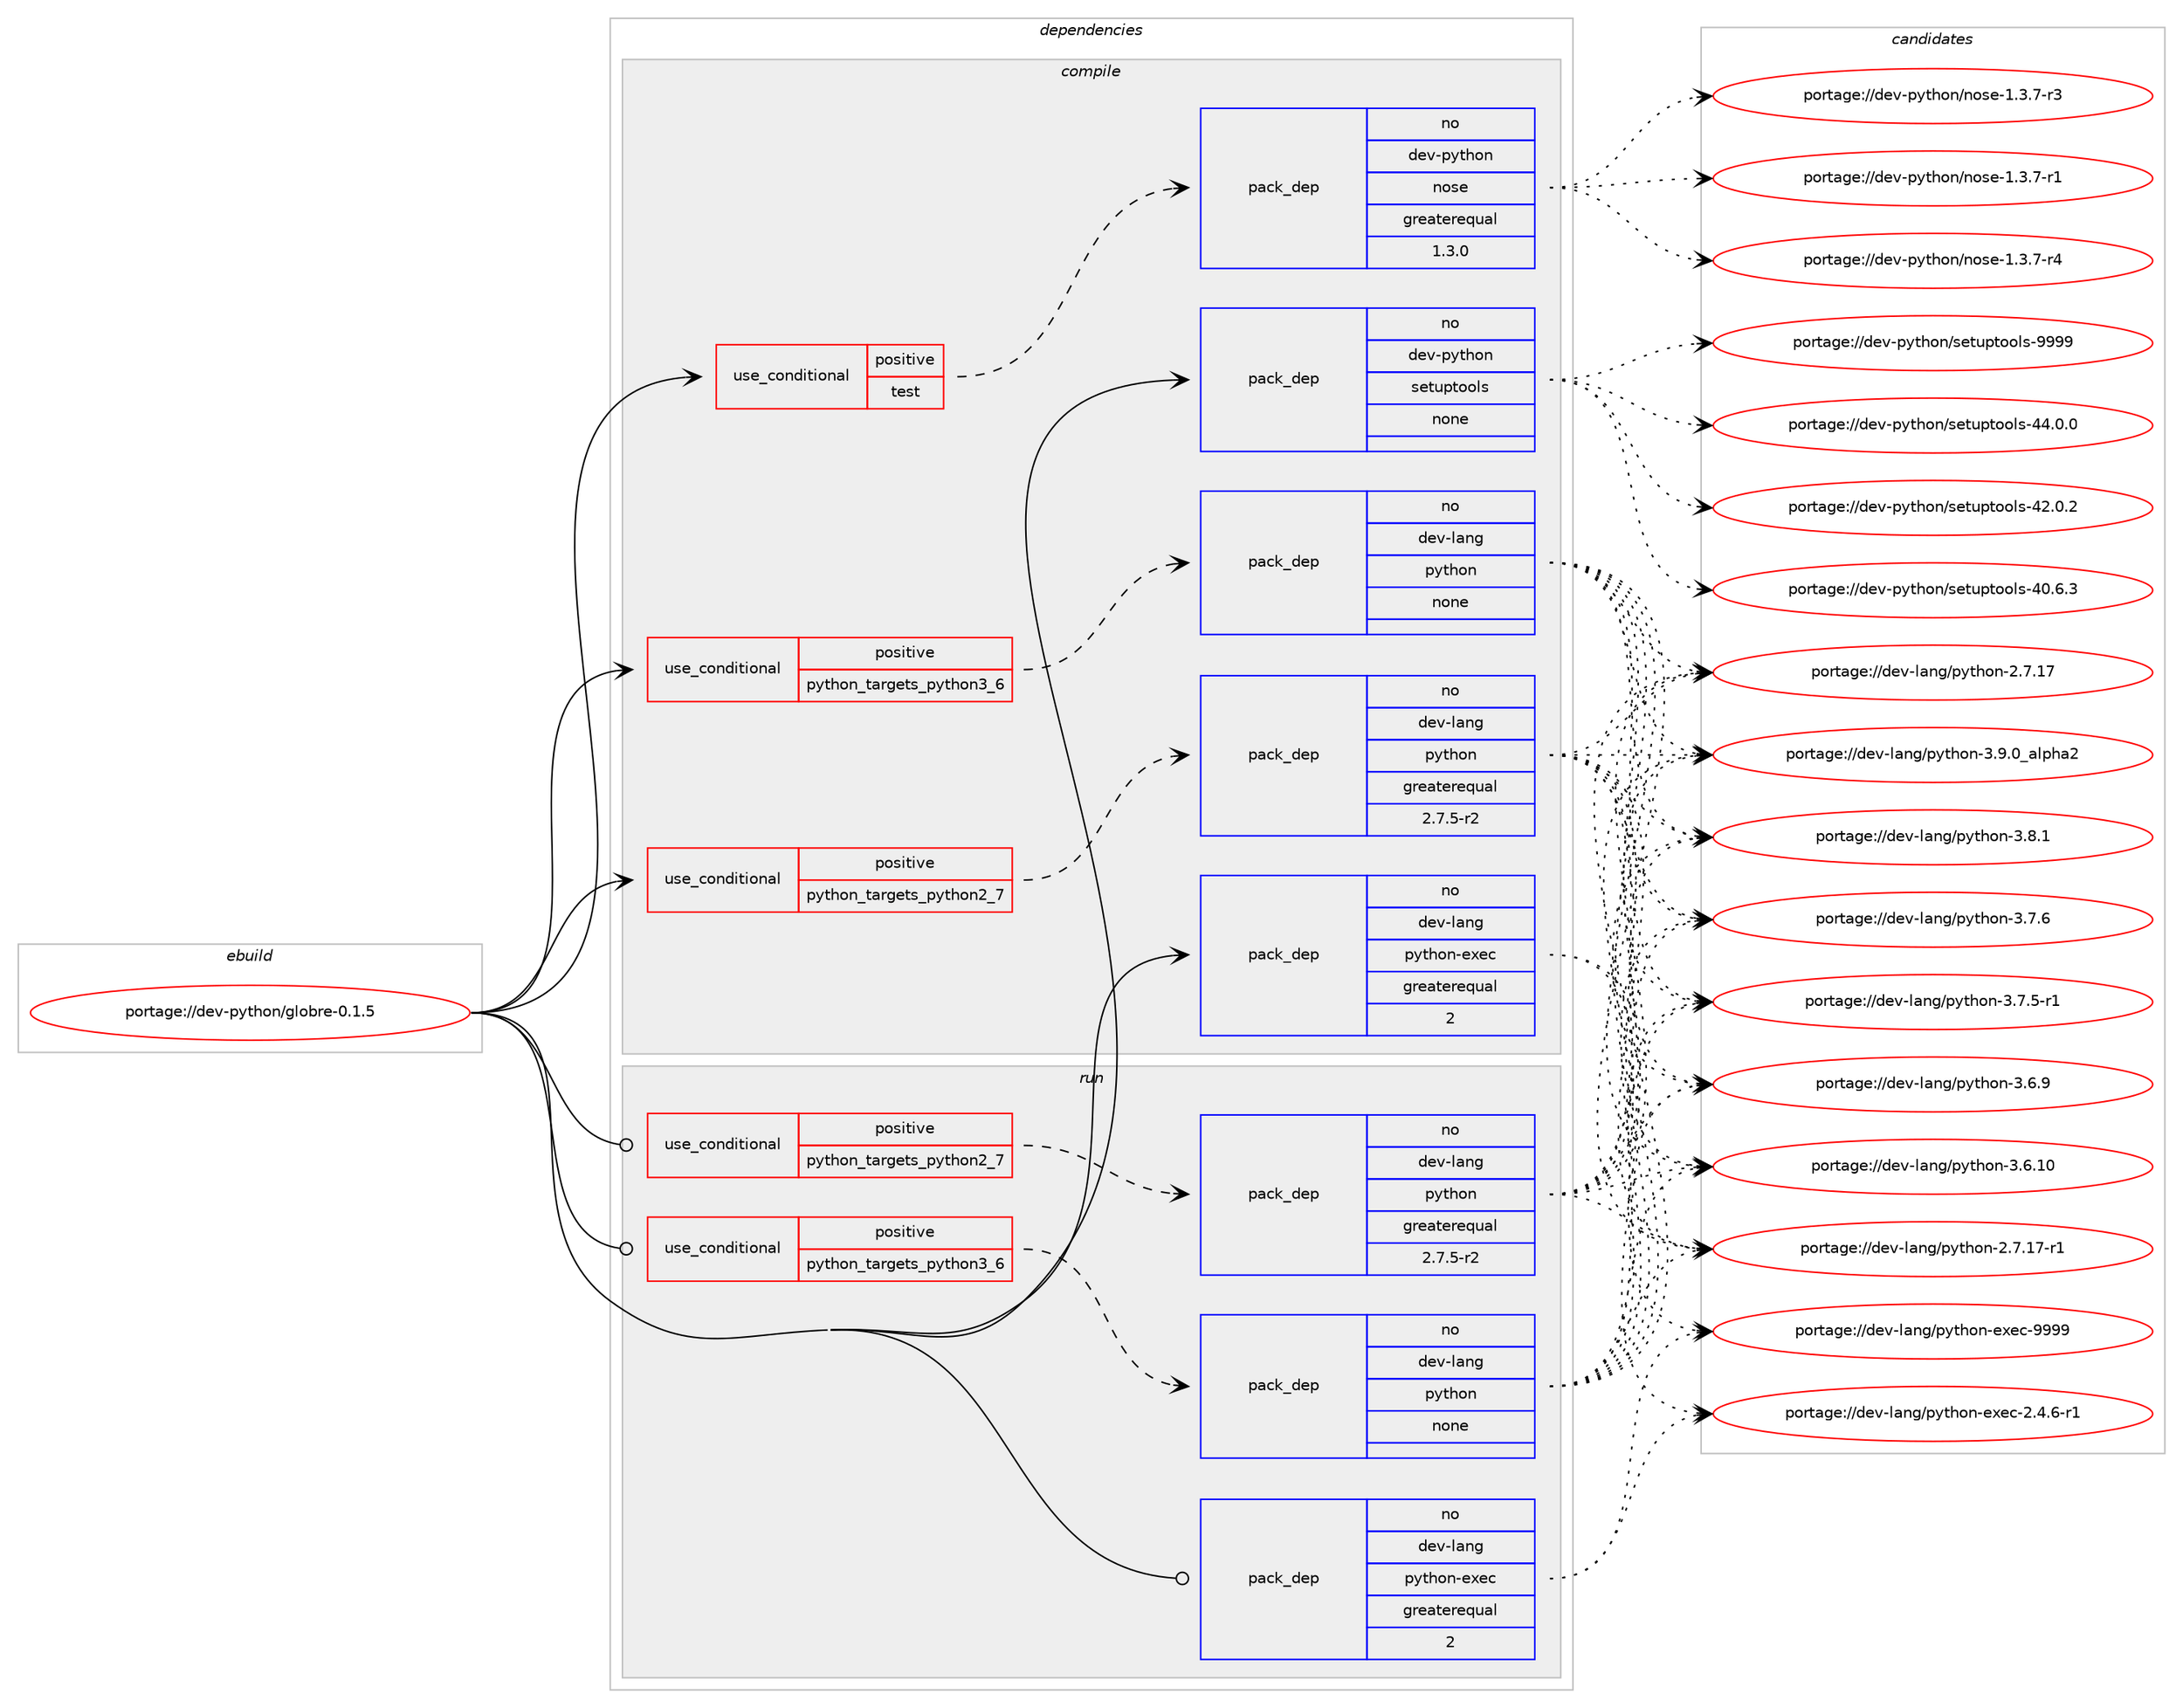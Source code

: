 digraph prolog {

# *************
# Graph options
# *************

newrank=true;
concentrate=true;
compound=true;
graph [rankdir=LR,fontname=Helvetica,fontsize=10,ranksep=1.5];#, ranksep=2.5, nodesep=0.2];
edge  [arrowhead=vee];
node  [fontname=Helvetica,fontsize=10];

# **********
# The ebuild
# **********

subgraph cluster_leftcol {
color=gray;
label=<<i>ebuild</i>>;
id [label="portage://dev-python/globre-0.1.5", color=red, width=4, href="../dev-python/globre-0.1.5.svg"];
}

# ****************
# The dependencies
# ****************

subgraph cluster_midcol {
color=gray;
label=<<i>dependencies</i>>;
subgraph cluster_compile {
fillcolor="#eeeeee";
style=filled;
label=<<i>compile</i>>;
subgraph cond115318 {
dependency458881 [label=<<TABLE BORDER="0" CELLBORDER="1" CELLSPACING="0" CELLPADDING="4"><TR><TD ROWSPAN="3" CELLPADDING="10">use_conditional</TD></TR><TR><TD>positive</TD></TR><TR><TD>python_targets_python2_7</TD></TR></TABLE>>, shape=none, color=red];
subgraph pack338573 {
dependency458882 [label=<<TABLE BORDER="0" CELLBORDER="1" CELLSPACING="0" CELLPADDING="4" WIDTH="220"><TR><TD ROWSPAN="6" CELLPADDING="30">pack_dep</TD></TR><TR><TD WIDTH="110">no</TD></TR><TR><TD>dev-lang</TD></TR><TR><TD>python</TD></TR><TR><TD>greaterequal</TD></TR><TR><TD>2.7.5-r2</TD></TR></TABLE>>, shape=none, color=blue];
}
dependency458881:e -> dependency458882:w [weight=20,style="dashed",arrowhead="vee"];
}
id:e -> dependency458881:w [weight=20,style="solid",arrowhead="vee"];
subgraph cond115319 {
dependency458883 [label=<<TABLE BORDER="0" CELLBORDER="1" CELLSPACING="0" CELLPADDING="4"><TR><TD ROWSPAN="3" CELLPADDING="10">use_conditional</TD></TR><TR><TD>positive</TD></TR><TR><TD>python_targets_python3_6</TD></TR></TABLE>>, shape=none, color=red];
subgraph pack338574 {
dependency458884 [label=<<TABLE BORDER="0" CELLBORDER="1" CELLSPACING="0" CELLPADDING="4" WIDTH="220"><TR><TD ROWSPAN="6" CELLPADDING="30">pack_dep</TD></TR><TR><TD WIDTH="110">no</TD></TR><TR><TD>dev-lang</TD></TR><TR><TD>python</TD></TR><TR><TD>none</TD></TR><TR><TD></TD></TR></TABLE>>, shape=none, color=blue];
}
dependency458883:e -> dependency458884:w [weight=20,style="dashed",arrowhead="vee"];
}
id:e -> dependency458883:w [weight=20,style="solid",arrowhead="vee"];
subgraph cond115320 {
dependency458885 [label=<<TABLE BORDER="0" CELLBORDER="1" CELLSPACING="0" CELLPADDING="4"><TR><TD ROWSPAN="3" CELLPADDING="10">use_conditional</TD></TR><TR><TD>positive</TD></TR><TR><TD>test</TD></TR></TABLE>>, shape=none, color=red];
subgraph pack338575 {
dependency458886 [label=<<TABLE BORDER="0" CELLBORDER="1" CELLSPACING="0" CELLPADDING="4" WIDTH="220"><TR><TD ROWSPAN="6" CELLPADDING="30">pack_dep</TD></TR><TR><TD WIDTH="110">no</TD></TR><TR><TD>dev-python</TD></TR><TR><TD>nose</TD></TR><TR><TD>greaterequal</TD></TR><TR><TD>1.3.0</TD></TR></TABLE>>, shape=none, color=blue];
}
dependency458885:e -> dependency458886:w [weight=20,style="dashed",arrowhead="vee"];
}
id:e -> dependency458885:w [weight=20,style="solid",arrowhead="vee"];
subgraph pack338576 {
dependency458887 [label=<<TABLE BORDER="0" CELLBORDER="1" CELLSPACING="0" CELLPADDING="4" WIDTH="220"><TR><TD ROWSPAN="6" CELLPADDING="30">pack_dep</TD></TR><TR><TD WIDTH="110">no</TD></TR><TR><TD>dev-lang</TD></TR><TR><TD>python-exec</TD></TR><TR><TD>greaterequal</TD></TR><TR><TD>2</TD></TR></TABLE>>, shape=none, color=blue];
}
id:e -> dependency458887:w [weight=20,style="solid",arrowhead="vee"];
subgraph pack338577 {
dependency458888 [label=<<TABLE BORDER="0" CELLBORDER="1" CELLSPACING="0" CELLPADDING="4" WIDTH="220"><TR><TD ROWSPAN="6" CELLPADDING="30">pack_dep</TD></TR><TR><TD WIDTH="110">no</TD></TR><TR><TD>dev-python</TD></TR><TR><TD>setuptools</TD></TR><TR><TD>none</TD></TR><TR><TD></TD></TR></TABLE>>, shape=none, color=blue];
}
id:e -> dependency458888:w [weight=20,style="solid",arrowhead="vee"];
}
subgraph cluster_compileandrun {
fillcolor="#eeeeee";
style=filled;
label=<<i>compile and run</i>>;
}
subgraph cluster_run {
fillcolor="#eeeeee";
style=filled;
label=<<i>run</i>>;
subgraph cond115321 {
dependency458889 [label=<<TABLE BORDER="0" CELLBORDER="1" CELLSPACING="0" CELLPADDING="4"><TR><TD ROWSPAN="3" CELLPADDING="10">use_conditional</TD></TR><TR><TD>positive</TD></TR><TR><TD>python_targets_python2_7</TD></TR></TABLE>>, shape=none, color=red];
subgraph pack338578 {
dependency458890 [label=<<TABLE BORDER="0" CELLBORDER="1" CELLSPACING="0" CELLPADDING="4" WIDTH="220"><TR><TD ROWSPAN="6" CELLPADDING="30">pack_dep</TD></TR><TR><TD WIDTH="110">no</TD></TR><TR><TD>dev-lang</TD></TR><TR><TD>python</TD></TR><TR><TD>greaterequal</TD></TR><TR><TD>2.7.5-r2</TD></TR></TABLE>>, shape=none, color=blue];
}
dependency458889:e -> dependency458890:w [weight=20,style="dashed",arrowhead="vee"];
}
id:e -> dependency458889:w [weight=20,style="solid",arrowhead="odot"];
subgraph cond115322 {
dependency458891 [label=<<TABLE BORDER="0" CELLBORDER="1" CELLSPACING="0" CELLPADDING="4"><TR><TD ROWSPAN="3" CELLPADDING="10">use_conditional</TD></TR><TR><TD>positive</TD></TR><TR><TD>python_targets_python3_6</TD></TR></TABLE>>, shape=none, color=red];
subgraph pack338579 {
dependency458892 [label=<<TABLE BORDER="0" CELLBORDER="1" CELLSPACING="0" CELLPADDING="4" WIDTH="220"><TR><TD ROWSPAN="6" CELLPADDING="30">pack_dep</TD></TR><TR><TD WIDTH="110">no</TD></TR><TR><TD>dev-lang</TD></TR><TR><TD>python</TD></TR><TR><TD>none</TD></TR><TR><TD></TD></TR></TABLE>>, shape=none, color=blue];
}
dependency458891:e -> dependency458892:w [weight=20,style="dashed",arrowhead="vee"];
}
id:e -> dependency458891:w [weight=20,style="solid",arrowhead="odot"];
subgraph pack338580 {
dependency458893 [label=<<TABLE BORDER="0" CELLBORDER="1" CELLSPACING="0" CELLPADDING="4" WIDTH="220"><TR><TD ROWSPAN="6" CELLPADDING="30">pack_dep</TD></TR><TR><TD WIDTH="110">no</TD></TR><TR><TD>dev-lang</TD></TR><TR><TD>python-exec</TD></TR><TR><TD>greaterequal</TD></TR><TR><TD>2</TD></TR></TABLE>>, shape=none, color=blue];
}
id:e -> dependency458893:w [weight=20,style="solid",arrowhead="odot"];
}
}

# **************
# The candidates
# **************

subgraph cluster_choices {
rank=same;
color=gray;
label=<<i>candidates</i>>;

subgraph choice338573 {
color=black;
nodesep=1;
choice10010111845108971101034711212111610411111045514657464895971081121049750 [label="portage://dev-lang/python-3.9.0_alpha2", color=red, width=4,href="../dev-lang/python-3.9.0_alpha2.svg"];
choice100101118451089711010347112121116104111110455146564649 [label="portage://dev-lang/python-3.8.1", color=red, width=4,href="../dev-lang/python-3.8.1.svg"];
choice100101118451089711010347112121116104111110455146554654 [label="portage://dev-lang/python-3.7.6", color=red, width=4,href="../dev-lang/python-3.7.6.svg"];
choice1001011184510897110103471121211161041111104551465546534511449 [label="portage://dev-lang/python-3.7.5-r1", color=red, width=4,href="../dev-lang/python-3.7.5-r1.svg"];
choice100101118451089711010347112121116104111110455146544657 [label="portage://dev-lang/python-3.6.9", color=red, width=4,href="../dev-lang/python-3.6.9.svg"];
choice10010111845108971101034711212111610411111045514654464948 [label="portage://dev-lang/python-3.6.10", color=red, width=4,href="../dev-lang/python-3.6.10.svg"];
choice100101118451089711010347112121116104111110455046554649554511449 [label="portage://dev-lang/python-2.7.17-r1", color=red, width=4,href="../dev-lang/python-2.7.17-r1.svg"];
choice10010111845108971101034711212111610411111045504655464955 [label="portage://dev-lang/python-2.7.17", color=red, width=4,href="../dev-lang/python-2.7.17.svg"];
dependency458882:e -> choice10010111845108971101034711212111610411111045514657464895971081121049750:w [style=dotted,weight="100"];
dependency458882:e -> choice100101118451089711010347112121116104111110455146564649:w [style=dotted,weight="100"];
dependency458882:e -> choice100101118451089711010347112121116104111110455146554654:w [style=dotted,weight="100"];
dependency458882:e -> choice1001011184510897110103471121211161041111104551465546534511449:w [style=dotted,weight="100"];
dependency458882:e -> choice100101118451089711010347112121116104111110455146544657:w [style=dotted,weight="100"];
dependency458882:e -> choice10010111845108971101034711212111610411111045514654464948:w [style=dotted,weight="100"];
dependency458882:e -> choice100101118451089711010347112121116104111110455046554649554511449:w [style=dotted,weight="100"];
dependency458882:e -> choice10010111845108971101034711212111610411111045504655464955:w [style=dotted,weight="100"];
}
subgraph choice338574 {
color=black;
nodesep=1;
choice10010111845108971101034711212111610411111045514657464895971081121049750 [label="portage://dev-lang/python-3.9.0_alpha2", color=red, width=4,href="../dev-lang/python-3.9.0_alpha2.svg"];
choice100101118451089711010347112121116104111110455146564649 [label="portage://dev-lang/python-3.8.1", color=red, width=4,href="../dev-lang/python-3.8.1.svg"];
choice100101118451089711010347112121116104111110455146554654 [label="portage://dev-lang/python-3.7.6", color=red, width=4,href="../dev-lang/python-3.7.6.svg"];
choice1001011184510897110103471121211161041111104551465546534511449 [label="portage://dev-lang/python-3.7.5-r1", color=red, width=4,href="../dev-lang/python-3.7.5-r1.svg"];
choice100101118451089711010347112121116104111110455146544657 [label="portage://dev-lang/python-3.6.9", color=red, width=4,href="../dev-lang/python-3.6.9.svg"];
choice10010111845108971101034711212111610411111045514654464948 [label="portage://dev-lang/python-3.6.10", color=red, width=4,href="../dev-lang/python-3.6.10.svg"];
choice100101118451089711010347112121116104111110455046554649554511449 [label="portage://dev-lang/python-2.7.17-r1", color=red, width=4,href="../dev-lang/python-2.7.17-r1.svg"];
choice10010111845108971101034711212111610411111045504655464955 [label="portage://dev-lang/python-2.7.17", color=red, width=4,href="../dev-lang/python-2.7.17.svg"];
dependency458884:e -> choice10010111845108971101034711212111610411111045514657464895971081121049750:w [style=dotted,weight="100"];
dependency458884:e -> choice100101118451089711010347112121116104111110455146564649:w [style=dotted,weight="100"];
dependency458884:e -> choice100101118451089711010347112121116104111110455146554654:w [style=dotted,weight="100"];
dependency458884:e -> choice1001011184510897110103471121211161041111104551465546534511449:w [style=dotted,weight="100"];
dependency458884:e -> choice100101118451089711010347112121116104111110455146544657:w [style=dotted,weight="100"];
dependency458884:e -> choice10010111845108971101034711212111610411111045514654464948:w [style=dotted,weight="100"];
dependency458884:e -> choice100101118451089711010347112121116104111110455046554649554511449:w [style=dotted,weight="100"];
dependency458884:e -> choice10010111845108971101034711212111610411111045504655464955:w [style=dotted,weight="100"];
}
subgraph choice338575 {
color=black;
nodesep=1;
choice10010111845112121116104111110471101111151014549465146554511452 [label="portage://dev-python/nose-1.3.7-r4", color=red, width=4,href="../dev-python/nose-1.3.7-r4.svg"];
choice10010111845112121116104111110471101111151014549465146554511451 [label="portage://dev-python/nose-1.3.7-r3", color=red, width=4,href="../dev-python/nose-1.3.7-r3.svg"];
choice10010111845112121116104111110471101111151014549465146554511449 [label="portage://dev-python/nose-1.3.7-r1", color=red, width=4,href="../dev-python/nose-1.3.7-r1.svg"];
dependency458886:e -> choice10010111845112121116104111110471101111151014549465146554511452:w [style=dotted,weight="100"];
dependency458886:e -> choice10010111845112121116104111110471101111151014549465146554511451:w [style=dotted,weight="100"];
dependency458886:e -> choice10010111845112121116104111110471101111151014549465146554511449:w [style=dotted,weight="100"];
}
subgraph choice338576 {
color=black;
nodesep=1;
choice10010111845108971101034711212111610411111045101120101994557575757 [label="portage://dev-lang/python-exec-9999", color=red, width=4,href="../dev-lang/python-exec-9999.svg"];
choice10010111845108971101034711212111610411111045101120101994550465246544511449 [label="portage://dev-lang/python-exec-2.4.6-r1", color=red, width=4,href="../dev-lang/python-exec-2.4.6-r1.svg"];
dependency458887:e -> choice10010111845108971101034711212111610411111045101120101994557575757:w [style=dotted,weight="100"];
dependency458887:e -> choice10010111845108971101034711212111610411111045101120101994550465246544511449:w [style=dotted,weight="100"];
}
subgraph choice338577 {
color=black;
nodesep=1;
choice10010111845112121116104111110471151011161171121161111111081154557575757 [label="portage://dev-python/setuptools-9999", color=red, width=4,href="../dev-python/setuptools-9999.svg"];
choice100101118451121211161041111104711510111611711211611111110811545525246484648 [label="portage://dev-python/setuptools-44.0.0", color=red, width=4,href="../dev-python/setuptools-44.0.0.svg"];
choice100101118451121211161041111104711510111611711211611111110811545525046484650 [label="portage://dev-python/setuptools-42.0.2", color=red, width=4,href="../dev-python/setuptools-42.0.2.svg"];
choice100101118451121211161041111104711510111611711211611111110811545524846544651 [label="portage://dev-python/setuptools-40.6.3", color=red, width=4,href="../dev-python/setuptools-40.6.3.svg"];
dependency458888:e -> choice10010111845112121116104111110471151011161171121161111111081154557575757:w [style=dotted,weight="100"];
dependency458888:e -> choice100101118451121211161041111104711510111611711211611111110811545525246484648:w [style=dotted,weight="100"];
dependency458888:e -> choice100101118451121211161041111104711510111611711211611111110811545525046484650:w [style=dotted,weight="100"];
dependency458888:e -> choice100101118451121211161041111104711510111611711211611111110811545524846544651:w [style=dotted,weight="100"];
}
subgraph choice338578 {
color=black;
nodesep=1;
choice10010111845108971101034711212111610411111045514657464895971081121049750 [label="portage://dev-lang/python-3.9.0_alpha2", color=red, width=4,href="../dev-lang/python-3.9.0_alpha2.svg"];
choice100101118451089711010347112121116104111110455146564649 [label="portage://dev-lang/python-3.8.1", color=red, width=4,href="../dev-lang/python-3.8.1.svg"];
choice100101118451089711010347112121116104111110455146554654 [label="portage://dev-lang/python-3.7.6", color=red, width=4,href="../dev-lang/python-3.7.6.svg"];
choice1001011184510897110103471121211161041111104551465546534511449 [label="portage://dev-lang/python-3.7.5-r1", color=red, width=4,href="../dev-lang/python-3.7.5-r1.svg"];
choice100101118451089711010347112121116104111110455146544657 [label="portage://dev-lang/python-3.6.9", color=red, width=4,href="../dev-lang/python-3.6.9.svg"];
choice10010111845108971101034711212111610411111045514654464948 [label="portage://dev-lang/python-3.6.10", color=red, width=4,href="../dev-lang/python-3.6.10.svg"];
choice100101118451089711010347112121116104111110455046554649554511449 [label="portage://dev-lang/python-2.7.17-r1", color=red, width=4,href="../dev-lang/python-2.7.17-r1.svg"];
choice10010111845108971101034711212111610411111045504655464955 [label="portage://dev-lang/python-2.7.17", color=red, width=4,href="../dev-lang/python-2.7.17.svg"];
dependency458890:e -> choice10010111845108971101034711212111610411111045514657464895971081121049750:w [style=dotted,weight="100"];
dependency458890:e -> choice100101118451089711010347112121116104111110455146564649:w [style=dotted,weight="100"];
dependency458890:e -> choice100101118451089711010347112121116104111110455146554654:w [style=dotted,weight="100"];
dependency458890:e -> choice1001011184510897110103471121211161041111104551465546534511449:w [style=dotted,weight="100"];
dependency458890:e -> choice100101118451089711010347112121116104111110455146544657:w [style=dotted,weight="100"];
dependency458890:e -> choice10010111845108971101034711212111610411111045514654464948:w [style=dotted,weight="100"];
dependency458890:e -> choice100101118451089711010347112121116104111110455046554649554511449:w [style=dotted,weight="100"];
dependency458890:e -> choice10010111845108971101034711212111610411111045504655464955:w [style=dotted,weight="100"];
}
subgraph choice338579 {
color=black;
nodesep=1;
choice10010111845108971101034711212111610411111045514657464895971081121049750 [label="portage://dev-lang/python-3.9.0_alpha2", color=red, width=4,href="../dev-lang/python-3.9.0_alpha2.svg"];
choice100101118451089711010347112121116104111110455146564649 [label="portage://dev-lang/python-3.8.1", color=red, width=4,href="../dev-lang/python-3.8.1.svg"];
choice100101118451089711010347112121116104111110455146554654 [label="portage://dev-lang/python-3.7.6", color=red, width=4,href="../dev-lang/python-3.7.6.svg"];
choice1001011184510897110103471121211161041111104551465546534511449 [label="portage://dev-lang/python-3.7.5-r1", color=red, width=4,href="../dev-lang/python-3.7.5-r1.svg"];
choice100101118451089711010347112121116104111110455146544657 [label="portage://dev-lang/python-3.6.9", color=red, width=4,href="../dev-lang/python-3.6.9.svg"];
choice10010111845108971101034711212111610411111045514654464948 [label="portage://dev-lang/python-3.6.10", color=red, width=4,href="../dev-lang/python-3.6.10.svg"];
choice100101118451089711010347112121116104111110455046554649554511449 [label="portage://dev-lang/python-2.7.17-r1", color=red, width=4,href="../dev-lang/python-2.7.17-r1.svg"];
choice10010111845108971101034711212111610411111045504655464955 [label="portage://dev-lang/python-2.7.17", color=red, width=4,href="../dev-lang/python-2.7.17.svg"];
dependency458892:e -> choice10010111845108971101034711212111610411111045514657464895971081121049750:w [style=dotted,weight="100"];
dependency458892:e -> choice100101118451089711010347112121116104111110455146564649:w [style=dotted,weight="100"];
dependency458892:e -> choice100101118451089711010347112121116104111110455146554654:w [style=dotted,weight="100"];
dependency458892:e -> choice1001011184510897110103471121211161041111104551465546534511449:w [style=dotted,weight="100"];
dependency458892:e -> choice100101118451089711010347112121116104111110455146544657:w [style=dotted,weight="100"];
dependency458892:e -> choice10010111845108971101034711212111610411111045514654464948:w [style=dotted,weight="100"];
dependency458892:e -> choice100101118451089711010347112121116104111110455046554649554511449:w [style=dotted,weight="100"];
dependency458892:e -> choice10010111845108971101034711212111610411111045504655464955:w [style=dotted,weight="100"];
}
subgraph choice338580 {
color=black;
nodesep=1;
choice10010111845108971101034711212111610411111045101120101994557575757 [label="portage://dev-lang/python-exec-9999", color=red, width=4,href="../dev-lang/python-exec-9999.svg"];
choice10010111845108971101034711212111610411111045101120101994550465246544511449 [label="portage://dev-lang/python-exec-2.4.6-r1", color=red, width=4,href="../dev-lang/python-exec-2.4.6-r1.svg"];
dependency458893:e -> choice10010111845108971101034711212111610411111045101120101994557575757:w [style=dotted,weight="100"];
dependency458893:e -> choice10010111845108971101034711212111610411111045101120101994550465246544511449:w [style=dotted,weight="100"];
}
}

}
